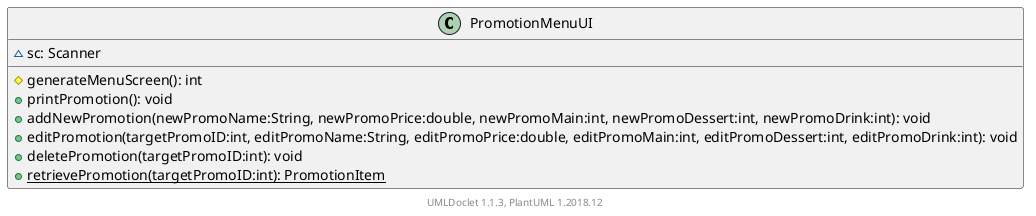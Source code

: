 @startuml

    class PromotionMenuUI [[../sg/edu/ntu/scse/cz2002/ui/PromotionMenuUI.html]] {
        ~sc: Scanner
        #generateMenuScreen(): int
        +printPromotion(): void
        +addNewPromotion(newPromoName:String, newPromoPrice:double, newPromoMain:int, newPromoDessert:int, newPromoDrink:int): void
        +editPromotion(targetPromoID:int, editPromoName:String, editPromoPrice:double, editPromoMain:int, editPromoDessert:int, editPromoDrink:int): void
        +deletePromotion(targetPromoID:int): void
        {static} +retrievePromotion(targetPromoID:int): PromotionItem
    }


    center footer UMLDoclet 1.1.3, PlantUML 1.2018.12
@enduml
